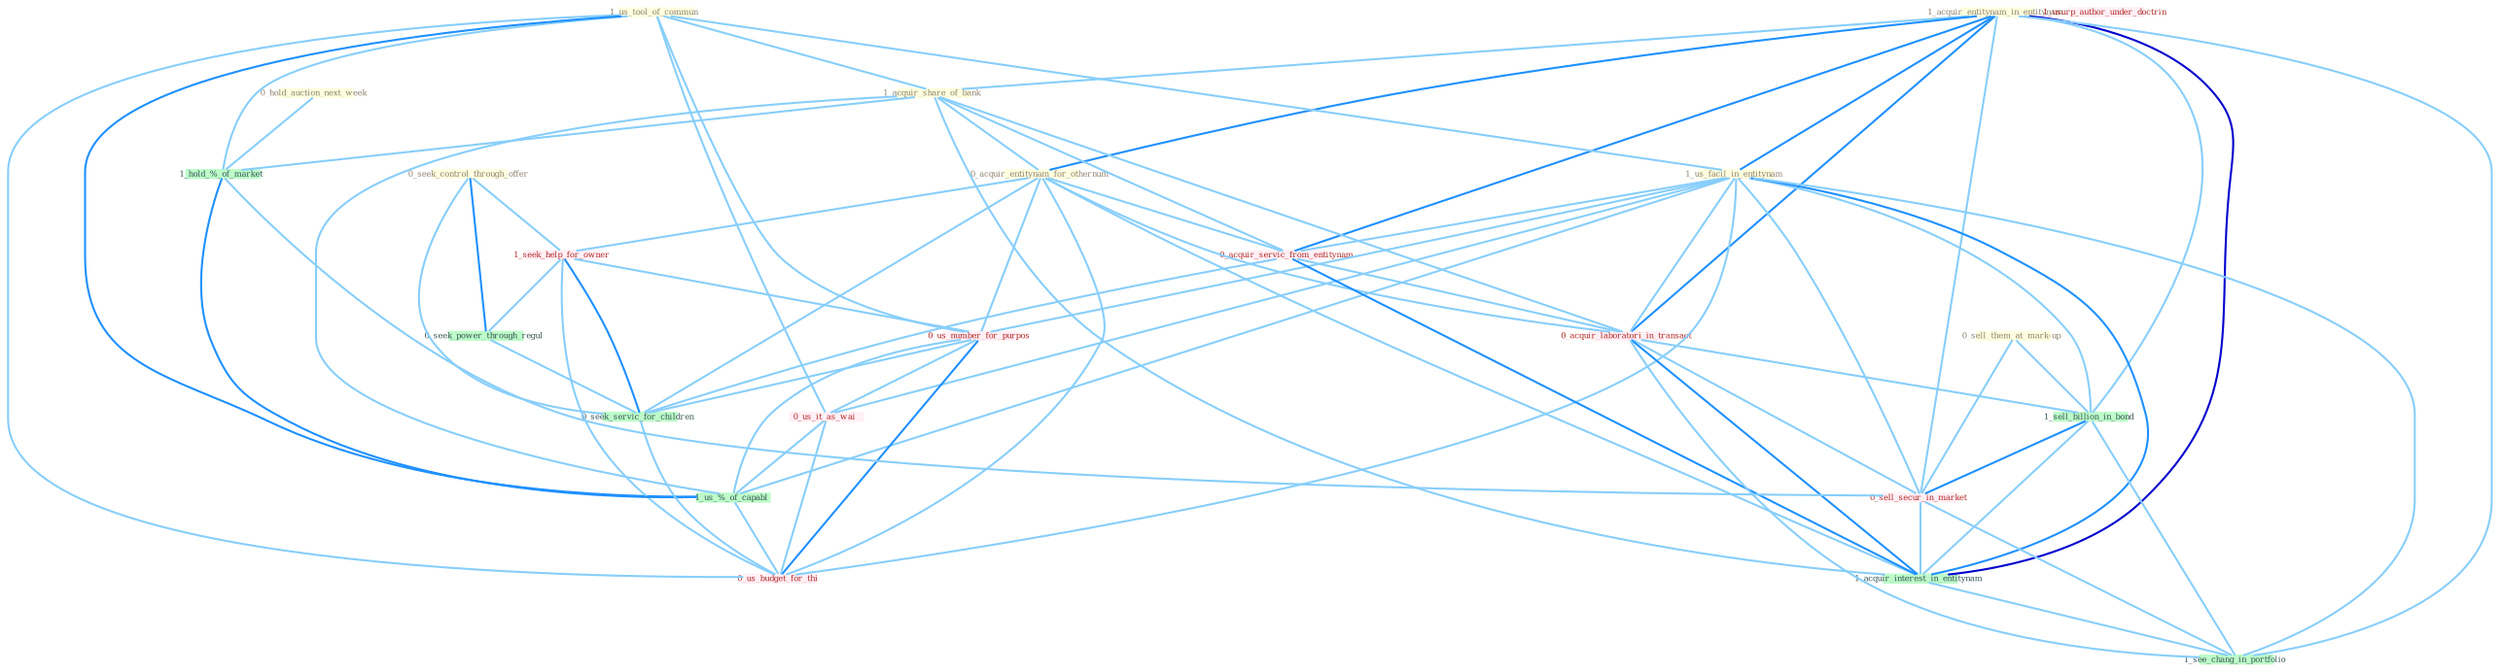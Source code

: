 Graph G{ 
    node
    [shape=polygon,style=filled,width=.5,height=.06,color="#BDFCC9",fixedsize=true,fontsize=4,
    fontcolor="#2f4f4f"];
    {node
    [color="#ffffe0", fontcolor="#8b7d6b"] "1_acquir_entitynam_in_entitynam " "0_hold_auction_next_week " "1_us_tool_of_commun " "0_sell_them_at_mark-up " "1_acquir_share_of_bank " "1_us_facil_in_entitynam " "0_seek_control_through_offer " "0_acquir_entitynam_for_othernum "}
{node [color="#fff0f5", fontcolor="#b22222"] "1_seek_help_for_owner " "0_acquir_servic_from_entitynam " "0_us_number_for_purpos " "0_acquir_laboratori_in_transact " "0_us_it_as_wai " "1_usurp_author_under_doctrin " "0_sell_secur_in_market " "0_us_budget_for_thi "}
edge [color="#B0E2FF"];

	"1_acquir_entitynam_in_entitynam " -- "1_acquir_share_of_bank " [w="1", color="#87cefa" ];
	"1_acquir_entitynam_in_entitynam " -- "1_us_facil_in_entitynam " [w="2", color="#1e90ff" , len=0.8];
	"1_acquir_entitynam_in_entitynam " -- "0_acquir_entitynam_for_othernum " [w="2", color="#1e90ff" , len=0.8];
	"1_acquir_entitynam_in_entitynam " -- "0_acquir_servic_from_entitynam " [w="2", color="#1e90ff" , len=0.8];
	"1_acquir_entitynam_in_entitynam " -- "0_acquir_laboratori_in_transact " [w="2", color="#1e90ff" , len=0.8];
	"1_acquir_entitynam_in_entitynam " -- "1_sell_billion_in_bond " [w="1", color="#87cefa" ];
	"1_acquir_entitynam_in_entitynam " -- "0_sell_secur_in_market " [w="1", color="#87cefa" ];
	"1_acquir_entitynam_in_entitynam " -- "1_acquir_interest_in_entitynam " [w="3", color="#0000cd" , len=0.6];
	"1_acquir_entitynam_in_entitynam " -- "1_see_chang_in_portfolio " [w="1", color="#87cefa" ];
	"0_hold_auction_next_week " -- "1_hold_%_of_market " [w="1", color="#87cefa" ];
	"1_us_tool_of_commun " -- "1_acquir_share_of_bank " [w="1", color="#87cefa" ];
	"1_us_tool_of_commun " -- "1_us_facil_in_entitynam " [w="1", color="#87cefa" ];
	"1_us_tool_of_commun " -- "1_hold_%_of_market " [w="1", color="#87cefa" ];
	"1_us_tool_of_commun " -- "0_us_number_for_purpos " [w="1", color="#87cefa" ];
	"1_us_tool_of_commun " -- "0_us_it_as_wai " [w="1", color="#87cefa" ];
	"1_us_tool_of_commun " -- "1_us_%_of_capabl " [w="2", color="#1e90ff" , len=0.8];
	"1_us_tool_of_commun " -- "0_us_budget_for_thi " [w="1", color="#87cefa" ];
	"0_sell_them_at_mark-up " -- "1_sell_billion_in_bond " [w="1", color="#87cefa" ];
	"0_sell_them_at_mark-up " -- "0_sell_secur_in_market " [w="1", color="#87cefa" ];
	"1_acquir_share_of_bank " -- "0_acquir_entitynam_for_othernum " [w="1", color="#87cefa" ];
	"1_acquir_share_of_bank " -- "0_acquir_servic_from_entitynam " [w="1", color="#87cefa" ];
	"1_acquir_share_of_bank " -- "1_hold_%_of_market " [w="1", color="#87cefa" ];
	"1_acquir_share_of_bank " -- "0_acquir_laboratori_in_transact " [w="1", color="#87cefa" ];
	"1_acquir_share_of_bank " -- "1_us_%_of_capabl " [w="1", color="#87cefa" ];
	"1_acquir_share_of_bank " -- "1_acquir_interest_in_entitynam " [w="1", color="#87cefa" ];
	"1_us_facil_in_entitynam " -- "0_acquir_servic_from_entitynam " [w="1", color="#87cefa" ];
	"1_us_facil_in_entitynam " -- "0_us_number_for_purpos " [w="1", color="#87cefa" ];
	"1_us_facil_in_entitynam " -- "0_acquir_laboratori_in_transact " [w="1", color="#87cefa" ];
	"1_us_facil_in_entitynam " -- "1_sell_billion_in_bond " [w="1", color="#87cefa" ];
	"1_us_facil_in_entitynam " -- "0_us_it_as_wai " [w="1", color="#87cefa" ];
	"1_us_facil_in_entitynam " -- "1_us_%_of_capabl " [w="1", color="#87cefa" ];
	"1_us_facil_in_entitynam " -- "0_sell_secur_in_market " [w="1", color="#87cefa" ];
	"1_us_facil_in_entitynam " -- "1_acquir_interest_in_entitynam " [w="2", color="#1e90ff" , len=0.8];
	"1_us_facil_in_entitynam " -- "1_see_chang_in_portfolio " [w="1", color="#87cefa" ];
	"1_us_facil_in_entitynam " -- "0_us_budget_for_thi " [w="1", color="#87cefa" ];
	"0_seek_control_through_offer " -- "1_seek_help_for_owner " [w="1", color="#87cefa" ];
	"0_seek_control_through_offer " -- "0_seek_power_through_regul " [w="2", color="#1e90ff" , len=0.8];
	"0_seek_control_through_offer " -- "0_seek_servic_for_children " [w="1", color="#87cefa" ];
	"0_acquir_entitynam_for_othernum " -- "1_seek_help_for_owner " [w="1", color="#87cefa" ];
	"0_acquir_entitynam_for_othernum " -- "0_acquir_servic_from_entitynam " [w="1", color="#87cefa" ];
	"0_acquir_entitynam_for_othernum " -- "0_us_number_for_purpos " [w="1", color="#87cefa" ];
	"0_acquir_entitynam_for_othernum " -- "0_acquir_laboratori_in_transact " [w="1", color="#87cefa" ];
	"0_acquir_entitynam_for_othernum " -- "1_acquir_interest_in_entitynam " [w="1", color="#87cefa" ];
	"0_acquir_entitynam_for_othernum " -- "0_seek_servic_for_children " [w="1", color="#87cefa" ];
	"0_acquir_entitynam_for_othernum " -- "0_us_budget_for_thi " [w="1", color="#87cefa" ];
	"1_seek_help_for_owner " -- "0_seek_power_through_regul " [w="1", color="#87cefa" ];
	"1_seek_help_for_owner " -- "0_us_number_for_purpos " [w="1", color="#87cefa" ];
	"1_seek_help_for_owner " -- "0_seek_servic_for_children " [w="2", color="#1e90ff" , len=0.8];
	"1_seek_help_for_owner " -- "0_us_budget_for_thi " [w="1", color="#87cefa" ];
	"0_acquir_servic_from_entitynam " -- "0_acquir_laboratori_in_transact " [w="1", color="#87cefa" ];
	"0_acquir_servic_from_entitynam " -- "1_acquir_interest_in_entitynam " [w="2", color="#1e90ff" , len=0.8];
	"0_acquir_servic_from_entitynam " -- "0_seek_servic_for_children " [w="1", color="#87cefa" ];
	"1_hold_%_of_market " -- "1_us_%_of_capabl " [w="2", color="#1e90ff" , len=0.8];
	"1_hold_%_of_market " -- "0_sell_secur_in_market " [w="1", color="#87cefa" ];
	"0_seek_power_through_regul " -- "0_seek_servic_for_children " [w="1", color="#87cefa" ];
	"0_us_number_for_purpos " -- "0_us_it_as_wai " [w="1", color="#87cefa" ];
	"0_us_number_for_purpos " -- "1_us_%_of_capabl " [w="1", color="#87cefa" ];
	"0_us_number_for_purpos " -- "0_seek_servic_for_children " [w="1", color="#87cefa" ];
	"0_us_number_for_purpos " -- "0_us_budget_for_thi " [w="2", color="#1e90ff" , len=0.8];
	"0_acquir_laboratori_in_transact " -- "1_sell_billion_in_bond " [w="1", color="#87cefa" ];
	"0_acquir_laboratori_in_transact " -- "0_sell_secur_in_market " [w="1", color="#87cefa" ];
	"0_acquir_laboratori_in_transact " -- "1_acquir_interest_in_entitynam " [w="2", color="#1e90ff" , len=0.8];
	"0_acquir_laboratori_in_transact " -- "1_see_chang_in_portfolio " [w="1", color="#87cefa" ];
	"1_sell_billion_in_bond " -- "0_sell_secur_in_market " [w="2", color="#1e90ff" , len=0.8];
	"1_sell_billion_in_bond " -- "1_acquir_interest_in_entitynam " [w="1", color="#87cefa" ];
	"1_sell_billion_in_bond " -- "1_see_chang_in_portfolio " [w="1", color="#87cefa" ];
	"0_us_it_as_wai " -- "1_us_%_of_capabl " [w="1", color="#87cefa" ];
	"0_us_it_as_wai " -- "0_us_budget_for_thi " [w="1", color="#87cefa" ];
	"1_us_%_of_capabl " -- "0_us_budget_for_thi " [w="1", color="#87cefa" ];
	"0_sell_secur_in_market " -- "1_acquir_interest_in_entitynam " [w="1", color="#87cefa" ];
	"0_sell_secur_in_market " -- "1_see_chang_in_portfolio " [w="1", color="#87cefa" ];
	"1_acquir_interest_in_entitynam " -- "1_see_chang_in_portfolio " [w="1", color="#87cefa" ];
	"0_seek_servic_for_children " -- "0_us_budget_for_thi " [w="1", color="#87cefa" ];
}